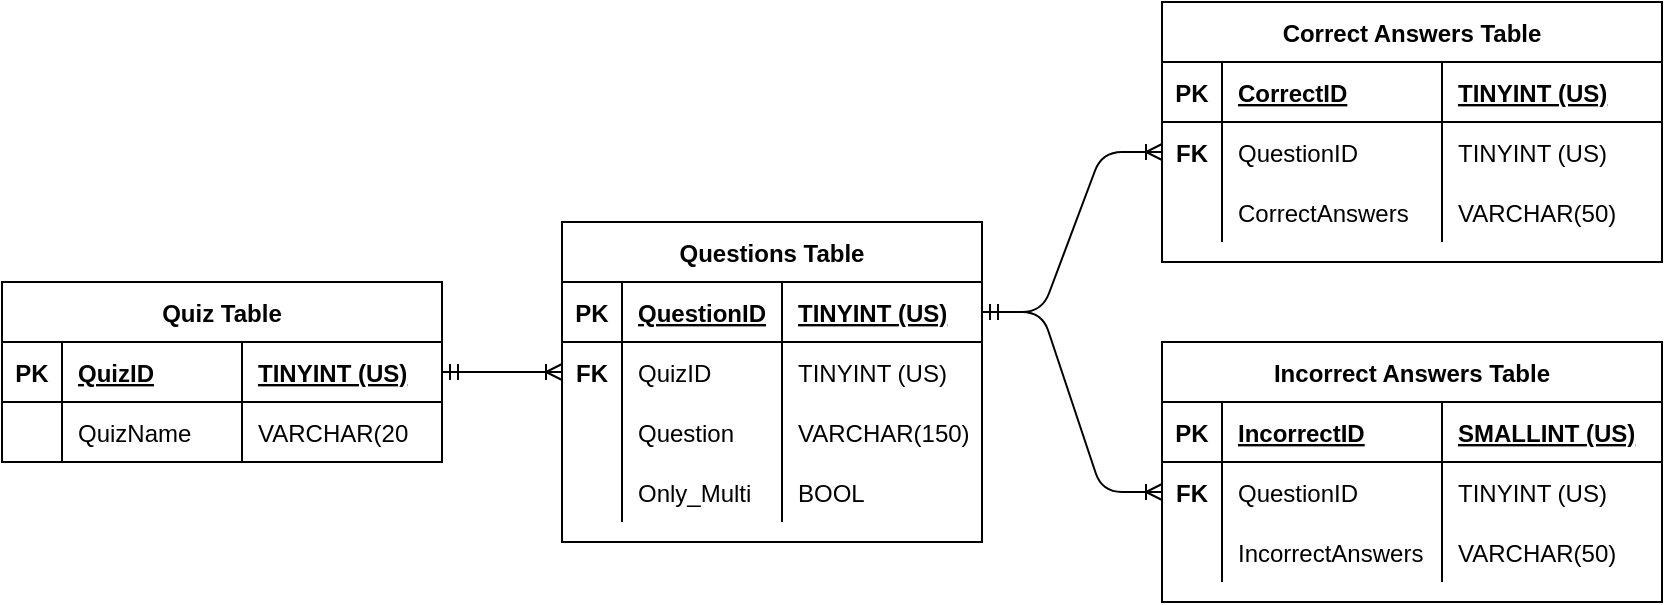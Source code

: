<mxfile version="14.8.4" type="github">
  <diagram id="OEhl3YP8Djd3sdIk2Py4" name="Page-1">
    <mxGraphModel dx="1185" dy="614" grid="1" gridSize="10" guides="1" tooltips="1" connect="1" arrows="1" fold="1" page="1" pageScale="1" pageWidth="850" pageHeight="1100" math="0" shadow="0">
      <root>
        <mxCell id="0" />
        <mxCell id="1" parent="0" />
        <mxCell id="MMZsTFJy08IuMzdYPkEU-1" value="Quiz Table" style="shape=table;startSize=30;container=1;collapsible=1;childLayout=tableLayout;fixedRows=1;rowLines=0;fontStyle=1;align=center;resizeLast=1;" vertex="1" parent="1">
          <mxGeometry x="10" y="160" width="220" height="90" as="geometry" />
        </mxCell>
        <mxCell id="MMZsTFJy08IuMzdYPkEU-2" value="" style="shape=partialRectangle;collapsible=0;dropTarget=0;pointerEvents=0;fillColor=none;top=0;left=0;bottom=1;right=0;points=[[0,0.5],[1,0.5]];portConstraint=eastwest;" vertex="1" parent="MMZsTFJy08IuMzdYPkEU-1">
          <mxGeometry y="30" width="220" height="30" as="geometry" />
        </mxCell>
        <mxCell id="MMZsTFJy08IuMzdYPkEU-3" value="PK" style="shape=partialRectangle;connectable=0;fillColor=none;top=0;left=0;bottom=0;right=0;fontStyle=1;overflow=hidden;" vertex="1" parent="MMZsTFJy08IuMzdYPkEU-2">
          <mxGeometry width="30" height="30" as="geometry" />
        </mxCell>
        <mxCell id="MMZsTFJy08IuMzdYPkEU-4" value="QuizID" style="shape=partialRectangle;connectable=0;fillColor=none;top=0;left=0;bottom=0;right=0;align=left;spacingLeft=6;fontStyle=5;overflow=hidden;" vertex="1" parent="MMZsTFJy08IuMzdYPkEU-2">
          <mxGeometry x="30" width="90" height="30" as="geometry" />
        </mxCell>
        <mxCell id="MMZsTFJy08IuMzdYPkEU-70" value="TINYINT (US)" style="shape=partialRectangle;connectable=0;fillColor=none;top=0;left=0;bottom=0;right=0;align=left;spacingLeft=6;fontStyle=5;overflow=hidden;" vertex="1" parent="MMZsTFJy08IuMzdYPkEU-2">
          <mxGeometry x="120" width="100" height="30" as="geometry" />
        </mxCell>
        <mxCell id="MMZsTFJy08IuMzdYPkEU-5" value="" style="shape=partialRectangle;collapsible=0;dropTarget=0;pointerEvents=0;fillColor=none;top=0;left=0;bottom=0;right=0;points=[[0,0.5],[1,0.5]];portConstraint=eastwest;" vertex="1" parent="MMZsTFJy08IuMzdYPkEU-1">
          <mxGeometry y="60" width="220" height="30" as="geometry" />
        </mxCell>
        <mxCell id="MMZsTFJy08IuMzdYPkEU-6" value="" style="shape=partialRectangle;connectable=0;fillColor=none;top=0;left=0;bottom=0;right=0;editable=1;overflow=hidden;" vertex="1" parent="MMZsTFJy08IuMzdYPkEU-5">
          <mxGeometry width="30" height="30" as="geometry" />
        </mxCell>
        <mxCell id="MMZsTFJy08IuMzdYPkEU-7" value="QuizName" style="shape=partialRectangle;connectable=0;fillColor=none;top=0;left=0;bottom=0;right=0;align=left;spacingLeft=6;overflow=hidden;" vertex="1" parent="MMZsTFJy08IuMzdYPkEU-5">
          <mxGeometry x="30" width="90" height="30" as="geometry" />
        </mxCell>
        <mxCell id="MMZsTFJy08IuMzdYPkEU-71" value="VARCHAR(20" style="shape=partialRectangle;connectable=0;fillColor=none;top=0;left=0;bottom=0;right=0;align=left;spacingLeft=6;overflow=hidden;" vertex="1" parent="MMZsTFJy08IuMzdYPkEU-5">
          <mxGeometry x="120" width="100" height="30" as="geometry" />
        </mxCell>
        <mxCell id="MMZsTFJy08IuMzdYPkEU-30" value="Questions Table" style="shape=table;startSize=30;container=1;collapsible=1;childLayout=tableLayout;fixedRows=1;rowLines=0;fontStyle=1;align=center;resizeLast=1;" vertex="1" parent="1">
          <mxGeometry x="290" y="130" width="210" height="160" as="geometry" />
        </mxCell>
        <mxCell id="MMZsTFJy08IuMzdYPkEU-31" value="" style="shape=partialRectangle;collapsible=0;dropTarget=0;pointerEvents=0;fillColor=none;top=0;left=0;bottom=1;right=0;points=[[0,0.5],[1,0.5]];portConstraint=eastwest;" vertex="1" parent="MMZsTFJy08IuMzdYPkEU-30">
          <mxGeometry y="30" width="210" height="30" as="geometry" />
        </mxCell>
        <mxCell id="MMZsTFJy08IuMzdYPkEU-32" value="PK" style="shape=partialRectangle;connectable=0;fillColor=none;top=0;left=0;bottom=0;right=0;fontStyle=1;overflow=hidden;" vertex="1" parent="MMZsTFJy08IuMzdYPkEU-31">
          <mxGeometry width="30" height="30" as="geometry" />
        </mxCell>
        <mxCell id="MMZsTFJy08IuMzdYPkEU-33" value="QuestionID" style="shape=partialRectangle;connectable=0;fillColor=none;top=0;left=0;bottom=0;right=0;align=left;spacingLeft=6;fontStyle=5;overflow=hidden;" vertex="1" parent="MMZsTFJy08IuMzdYPkEU-31">
          <mxGeometry x="30" width="80" height="30" as="geometry" />
        </mxCell>
        <mxCell id="MMZsTFJy08IuMzdYPkEU-72" value="TINYINT (US)" style="shape=partialRectangle;connectable=0;fillColor=none;top=0;left=0;bottom=0;right=0;align=left;spacingLeft=6;fontStyle=5;overflow=hidden;" vertex="1" parent="MMZsTFJy08IuMzdYPkEU-31">
          <mxGeometry x="110" width="100" height="30" as="geometry" />
        </mxCell>
        <mxCell id="MMZsTFJy08IuMzdYPkEU-34" value="" style="shape=partialRectangle;collapsible=0;dropTarget=0;pointerEvents=0;fillColor=none;top=0;left=0;bottom=0;right=0;points=[[0,0.5],[1,0.5]];portConstraint=eastwest;" vertex="1" parent="MMZsTFJy08IuMzdYPkEU-30">
          <mxGeometry y="60" width="210" height="30" as="geometry" />
        </mxCell>
        <mxCell id="MMZsTFJy08IuMzdYPkEU-35" value="FK" style="shape=partialRectangle;connectable=0;fillColor=none;top=0;left=0;bottom=0;right=0;editable=1;overflow=hidden;fontStyle=1" vertex="1" parent="MMZsTFJy08IuMzdYPkEU-34">
          <mxGeometry width="30" height="30" as="geometry" />
        </mxCell>
        <mxCell id="MMZsTFJy08IuMzdYPkEU-36" value="QuizID" style="shape=partialRectangle;connectable=0;fillColor=none;top=0;left=0;bottom=0;right=0;align=left;spacingLeft=6;overflow=hidden;" vertex="1" parent="MMZsTFJy08IuMzdYPkEU-34">
          <mxGeometry x="30" width="80" height="30" as="geometry" />
        </mxCell>
        <mxCell id="MMZsTFJy08IuMzdYPkEU-73" value="TINYINT (US)" style="shape=partialRectangle;connectable=0;fillColor=none;top=0;left=0;bottom=0;right=0;align=left;spacingLeft=6;overflow=hidden;" vertex="1" parent="MMZsTFJy08IuMzdYPkEU-34">
          <mxGeometry x="110" width="100" height="30" as="geometry" />
        </mxCell>
        <mxCell id="MMZsTFJy08IuMzdYPkEU-37" value="" style="shape=partialRectangle;collapsible=0;dropTarget=0;pointerEvents=0;fillColor=none;top=0;left=0;bottom=0;right=0;points=[[0,0.5],[1,0.5]];portConstraint=eastwest;" vertex="1" parent="MMZsTFJy08IuMzdYPkEU-30">
          <mxGeometry y="90" width="210" height="30" as="geometry" />
        </mxCell>
        <mxCell id="MMZsTFJy08IuMzdYPkEU-38" value="" style="shape=partialRectangle;connectable=0;fillColor=none;top=0;left=0;bottom=0;right=0;editable=1;overflow=hidden;" vertex="1" parent="MMZsTFJy08IuMzdYPkEU-37">
          <mxGeometry width="30" height="30" as="geometry" />
        </mxCell>
        <mxCell id="MMZsTFJy08IuMzdYPkEU-39" value="Question" style="shape=partialRectangle;connectable=0;fillColor=none;top=0;left=0;bottom=0;right=0;align=left;spacingLeft=6;overflow=hidden;" vertex="1" parent="MMZsTFJy08IuMzdYPkEU-37">
          <mxGeometry x="30" width="80" height="30" as="geometry" />
        </mxCell>
        <mxCell id="MMZsTFJy08IuMzdYPkEU-74" value="VARCHAR(150)" style="shape=partialRectangle;connectable=0;fillColor=none;top=0;left=0;bottom=0;right=0;align=left;spacingLeft=6;overflow=hidden;" vertex="1" parent="MMZsTFJy08IuMzdYPkEU-37">
          <mxGeometry x="110" width="100" height="30" as="geometry" />
        </mxCell>
        <mxCell id="MMZsTFJy08IuMzdYPkEU-40" value="" style="shape=partialRectangle;collapsible=0;dropTarget=0;pointerEvents=0;fillColor=none;top=0;left=0;bottom=0;right=0;points=[[0,0.5],[1,0.5]];portConstraint=eastwest;" vertex="1" parent="MMZsTFJy08IuMzdYPkEU-30">
          <mxGeometry y="120" width="210" height="30" as="geometry" />
        </mxCell>
        <mxCell id="MMZsTFJy08IuMzdYPkEU-41" value="" style="shape=partialRectangle;connectable=0;fillColor=none;top=0;left=0;bottom=0;right=0;editable=1;overflow=hidden;" vertex="1" parent="MMZsTFJy08IuMzdYPkEU-40">
          <mxGeometry width="30" height="30" as="geometry" />
        </mxCell>
        <mxCell id="MMZsTFJy08IuMzdYPkEU-42" value="Only_Multi" style="shape=partialRectangle;connectable=0;fillColor=none;top=0;left=0;bottom=0;right=0;align=left;spacingLeft=6;overflow=hidden;" vertex="1" parent="MMZsTFJy08IuMzdYPkEU-40">
          <mxGeometry x="30" width="80" height="30" as="geometry" />
        </mxCell>
        <mxCell id="MMZsTFJy08IuMzdYPkEU-75" value="BOOL" style="shape=partialRectangle;connectable=0;fillColor=none;top=0;left=0;bottom=0;right=0;align=left;spacingLeft=6;overflow=hidden;" vertex="1" parent="MMZsTFJy08IuMzdYPkEU-40">
          <mxGeometry x="110" width="100" height="30" as="geometry" />
        </mxCell>
        <mxCell id="MMZsTFJy08IuMzdYPkEU-44" value="" style="edgeStyle=entityRelationEdgeStyle;fontSize=12;html=1;endArrow=ERoneToMany;entryX=0;entryY=0.5;entryDx=0;entryDy=0;startArrow=ERmandOne;startFill=0;" edge="1" parent="1" source="MMZsTFJy08IuMzdYPkEU-2" target="MMZsTFJy08IuMzdYPkEU-34">
          <mxGeometry width="100" height="100" relative="1" as="geometry">
            <mxPoint x="370" y="430" as="sourcePoint" />
            <mxPoint x="470" y="330" as="targetPoint" />
          </mxGeometry>
        </mxCell>
        <mxCell id="MMZsTFJy08IuMzdYPkEU-45" value="Correct Answers Table" style="shape=table;startSize=30;container=1;collapsible=1;childLayout=tableLayout;fixedRows=1;rowLines=0;fontStyle=1;align=center;resizeLast=1;" vertex="1" parent="1">
          <mxGeometry x="590" y="20" width="250" height="130" as="geometry" />
        </mxCell>
        <mxCell id="MMZsTFJy08IuMzdYPkEU-46" value="" style="shape=partialRectangle;collapsible=0;dropTarget=0;pointerEvents=0;fillColor=none;top=0;left=0;bottom=1;right=0;points=[[0,0.5],[1,0.5]];portConstraint=eastwest;" vertex="1" parent="MMZsTFJy08IuMzdYPkEU-45">
          <mxGeometry y="30" width="250" height="30" as="geometry" />
        </mxCell>
        <mxCell id="MMZsTFJy08IuMzdYPkEU-47" value="PK" style="shape=partialRectangle;connectable=0;fillColor=none;top=0;left=0;bottom=0;right=0;fontStyle=1;overflow=hidden;" vertex="1" parent="MMZsTFJy08IuMzdYPkEU-46">
          <mxGeometry width="30" height="30" as="geometry" />
        </mxCell>
        <mxCell id="MMZsTFJy08IuMzdYPkEU-48" value="CorrectID" style="shape=partialRectangle;connectable=0;fillColor=none;top=0;left=0;bottom=0;right=0;align=left;spacingLeft=6;fontStyle=5;overflow=hidden;" vertex="1" parent="MMZsTFJy08IuMzdYPkEU-46">
          <mxGeometry x="30" width="110" height="30" as="geometry" />
        </mxCell>
        <mxCell id="MMZsTFJy08IuMzdYPkEU-76" value="TINYINT (US)" style="shape=partialRectangle;connectable=0;fillColor=none;top=0;left=0;bottom=0;right=0;align=left;spacingLeft=6;fontStyle=5;overflow=hidden;" vertex="1" parent="MMZsTFJy08IuMzdYPkEU-46">
          <mxGeometry x="140" width="110" height="30" as="geometry" />
        </mxCell>
        <mxCell id="MMZsTFJy08IuMzdYPkEU-49" value="" style="shape=partialRectangle;collapsible=0;dropTarget=0;pointerEvents=0;fillColor=none;top=0;left=0;bottom=0;right=0;points=[[0,0.5],[1,0.5]];portConstraint=eastwest;" vertex="1" parent="MMZsTFJy08IuMzdYPkEU-45">
          <mxGeometry y="60" width="250" height="30" as="geometry" />
        </mxCell>
        <mxCell id="MMZsTFJy08IuMzdYPkEU-50" value="FK" style="shape=partialRectangle;connectable=0;fillColor=none;top=0;left=0;bottom=0;right=0;editable=1;overflow=hidden;fontStyle=1" vertex="1" parent="MMZsTFJy08IuMzdYPkEU-49">
          <mxGeometry width="30" height="30" as="geometry" />
        </mxCell>
        <mxCell id="MMZsTFJy08IuMzdYPkEU-51" value="QuestionID" style="shape=partialRectangle;connectable=0;fillColor=none;top=0;left=0;bottom=0;right=0;align=left;spacingLeft=6;overflow=hidden;" vertex="1" parent="MMZsTFJy08IuMzdYPkEU-49">
          <mxGeometry x="30" width="110" height="30" as="geometry" />
        </mxCell>
        <mxCell id="MMZsTFJy08IuMzdYPkEU-77" value="TINYINT (US)" style="shape=partialRectangle;connectable=0;fillColor=none;top=0;left=0;bottom=0;right=0;align=left;spacingLeft=6;overflow=hidden;" vertex="1" parent="MMZsTFJy08IuMzdYPkEU-49">
          <mxGeometry x="140" width="110" height="30" as="geometry" />
        </mxCell>
        <mxCell id="MMZsTFJy08IuMzdYPkEU-52" value="" style="shape=partialRectangle;collapsible=0;dropTarget=0;pointerEvents=0;fillColor=none;top=0;left=0;bottom=0;right=0;points=[[0,0.5],[1,0.5]];portConstraint=eastwest;" vertex="1" parent="MMZsTFJy08IuMzdYPkEU-45">
          <mxGeometry y="90" width="250" height="30" as="geometry" />
        </mxCell>
        <mxCell id="MMZsTFJy08IuMzdYPkEU-53" value="" style="shape=partialRectangle;connectable=0;fillColor=none;top=0;left=0;bottom=0;right=0;editable=1;overflow=hidden;" vertex="1" parent="MMZsTFJy08IuMzdYPkEU-52">
          <mxGeometry width="30" height="30" as="geometry" />
        </mxCell>
        <mxCell id="MMZsTFJy08IuMzdYPkEU-54" value="CorrectAnswers" style="shape=partialRectangle;connectable=0;fillColor=none;top=0;left=0;bottom=0;right=0;align=left;spacingLeft=6;overflow=hidden;" vertex="1" parent="MMZsTFJy08IuMzdYPkEU-52">
          <mxGeometry x="30" width="110" height="30" as="geometry" />
        </mxCell>
        <mxCell id="MMZsTFJy08IuMzdYPkEU-78" value="VARCHAR(50)" style="shape=partialRectangle;connectable=0;fillColor=none;top=0;left=0;bottom=0;right=0;align=left;spacingLeft=6;overflow=hidden;" vertex="1" parent="MMZsTFJy08IuMzdYPkEU-52">
          <mxGeometry x="140" width="110" height="30" as="geometry" />
        </mxCell>
        <mxCell id="MMZsTFJy08IuMzdYPkEU-58" value="" style="edgeStyle=entityRelationEdgeStyle;fontSize=12;html=1;endArrow=ERoneToMany;entryX=0;entryY=0.5;entryDx=0;entryDy=0;startArrow=ERmandOne;startFill=0;exitX=1;exitY=0.5;exitDx=0;exitDy=0;" edge="1" parent="1" source="MMZsTFJy08IuMzdYPkEU-31" target="MMZsTFJy08IuMzdYPkEU-49">
          <mxGeometry width="100" height="100" relative="1" as="geometry">
            <mxPoint x="520" y="200" as="sourcePoint" />
            <mxPoint x="610" y="174.5" as="targetPoint" />
          </mxGeometry>
        </mxCell>
        <mxCell id="MMZsTFJy08IuMzdYPkEU-59" value="Incorrect Answers Table" style="shape=table;startSize=30;container=1;collapsible=1;childLayout=tableLayout;fixedRows=1;rowLines=0;fontStyle=1;align=center;resizeLast=1;" vertex="1" parent="1">
          <mxGeometry x="590" y="190" width="250" height="130" as="geometry" />
        </mxCell>
        <mxCell id="MMZsTFJy08IuMzdYPkEU-60" value="" style="shape=partialRectangle;collapsible=0;dropTarget=0;pointerEvents=0;fillColor=none;top=0;left=0;bottom=1;right=0;points=[[0,0.5],[1,0.5]];portConstraint=eastwest;" vertex="1" parent="MMZsTFJy08IuMzdYPkEU-59">
          <mxGeometry y="30" width="250" height="30" as="geometry" />
        </mxCell>
        <mxCell id="MMZsTFJy08IuMzdYPkEU-61" value="PK" style="shape=partialRectangle;connectable=0;fillColor=none;top=0;left=0;bottom=0;right=0;fontStyle=1;overflow=hidden;" vertex="1" parent="MMZsTFJy08IuMzdYPkEU-60">
          <mxGeometry width="30" height="30" as="geometry" />
        </mxCell>
        <mxCell id="MMZsTFJy08IuMzdYPkEU-62" value="IncorrectID" style="shape=partialRectangle;connectable=0;fillColor=none;top=0;left=0;bottom=0;right=0;align=left;spacingLeft=6;fontStyle=5;overflow=hidden;" vertex="1" parent="MMZsTFJy08IuMzdYPkEU-60">
          <mxGeometry x="30" width="110" height="30" as="geometry" />
        </mxCell>
        <mxCell id="MMZsTFJy08IuMzdYPkEU-79" value="SMALLINT (US)" style="shape=partialRectangle;connectable=0;fillColor=none;top=0;left=0;bottom=0;right=0;align=left;spacingLeft=6;fontStyle=5;overflow=hidden;" vertex="1" parent="MMZsTFJy08IuMzdYPkEU-60">
          <mxGeometry x="140" width="110" height="30" as="geometry" />
        </mxCell>
        <mxCell id="MMZsTFJy08IuMzdYPkEU-63" value="" style="shape=partialRectangle;collapsible=0;dropTarget=0;pointerEvents=0;fillColor=none;top=0;left=0;bottom=0;right=0;points=[[0,0.5],[1,0.5]];portConstraint=eastwest;" vertex="1" parent="MMZsTFJy08IuMzdYPkEU-59">
          <mxGeometry y="60" width="250" height="30" as="geometry" />
        </mxCell>
        <mxCell id="MMZsTFJy08IuMzdYPkEU-64" value="FK" style="shape=partialRectangle;connectable=0;fillColor=none;top=0;left=0;bottom=0;right=0;editable=1;overflow=hidden;fontStyle=1" vertex="1" parent="MMZsTFJy08IuMzdYPkEU-63">
          <mxGeometry width="30" height="30" as="geometry" />
        </mxCell>
        <mxCell id="MMZsTFJy08IuMzdYPkEU-65" value="QuestionID" style="shape=partialRectangle;connectable=0;fillColor=none;top=0;left=0;bottom=0;right=0;align=left;spacingLeft=6;overflow=hidden;" vertex="1" parent="MMZsTFJy08IuMzdYPkEU-63">
          <mxGeometry x="30" width="110" height="30" as="geometry" />
        </mxCell>
        <mxCell id="MMZsTFJy08IuMzdYPkEU-80" value="TINYINT (US)" style="shape=partialRectangle;connectable=0;fillColor=none;top=0;left=0;bottom=0;right=0;align=left;spacingLeft=6;overflow=hidden;" vertex="1" parent="MMZsTFJy08IuMzdYPkEU-63">
          <mxGeometry x="140" width="110" height="30" as="geometry" />
        </mxCell>
        <mxCell id="MMZsTFJy08IuMzdYPkEU-66" value="" style="shape=partialRectangle;collapsible=0;dropTarget=0;pointerEvents=0;fillColor=none;top=0;left=0;bottom=0;right=0;points=[[0,0.5],[1,0.5]];portConstraint=eastwest;" vertex="1" parent="MMZsTFJy08IuMzdYPkEU-59">
          <mxGeometry y="90" width="250" height="30" as="geometry" />
        </mxCell>
        <mxCell id="MMZsTFJy08IuMzdYPkEU-67" value="" style="shape=partialRectangle;connectable=0;fillColor=none;top=0;left=0;bottom=0;right=0;editable=1;overflow=hidden;" vertex="1" parent="MMZsTFJy08IuMzdYPkEU-66">
          <mxGeometry width="30" height="30" as="geometry" />
        </mxCell>
        <mxCell id="MMZsTFJy08IuMzdYPkEU-68" value="IncorrectAnswers" style="shape=partialRectangle;connectable=0;fillColor=none;top=0;left=0;bottom=0;right=0;align=left;spacingLeft=6;overflow=hidden;" vertex="1" parent="MMZsTFJy08IuMzdYPkEU-66">
          <mxGeometry x="30" width="110" height="30" as="geometry" />
        </mxCell>
        <mxCell id="MMZsTFJy08IuMzdYPkEU-81" value="VARCHAR(50)" style="shape=partialRectangle;connectable=0;fillColor=none;top=0;left=0;bottom=0;right=0;align=left;spacingLeft=6;overflow=hidden;" vertex="1" parent="MMZsTFJy08IuMzdYPkEU-66">
          <mxGeometry x="140" width="110" height="30" as="geometry" />
        </mxCell>
        <mxCell id="MMZsTFJy08IuMzdYPkEU-69" value="" style="edgeStyle=entityRelationEdgeStyle;fontSize=12;html=1;endArrow=ERoneToMany;exitX=1;exitY=0.5;exitDx=0;exitDy=0;entryX=0;entryY=0.5;entryDx=0;entryDy=0;startArrow=ERmandOne;startFill=0;" edge="1" parent="1" source="MMZsTFJy08IuMzdYPkEU-31" target="MMZsTFJy08IuMzdYPkEU-63">
          <mxGeometry width="100" height="100" relative="1" as="geometry">
            <mxPoint x="530" y="184.5" as="sourcePoint" />
            <mxPoint x="620" y="215" as="targetPoint" />
          </mxGeometry>
        </mxCell>
      </root>
    </mxGraphModel>
  </diagram>
</mxfile>
